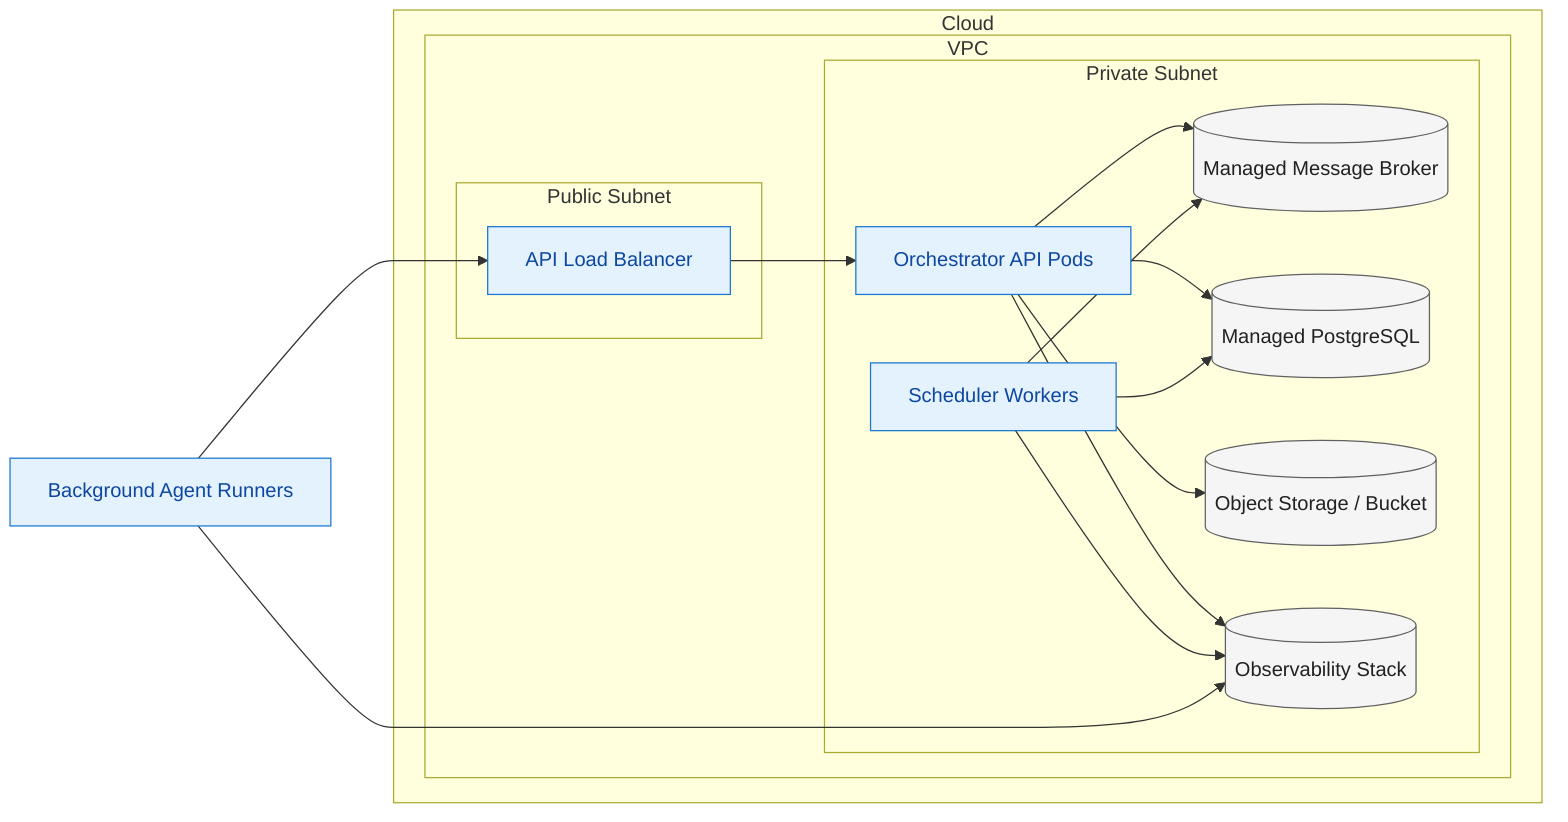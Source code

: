 %% Mermaid Deployment Diagram - Logical deployment topology

flowchart LR
    subgraph Cloud
        subgraph VPC
            subgraph Public Subnet
                LB[API Load Balancer]
            end
            subgraph Private Subnet
                API[Orchestrator API Pods]
                SCHED[Scheduler Workers]
                MQ[(Managed Message Broker)]
                DB[(Managed PostgreSQL)]
                OBJ[(Object Storage / Bucket)]
                OBS[(Observability Stack)]
            end
        end
    end

    LB --> API
    API --> DB
    API --> MQ
    SCHED --> MQ
    SCHED --> DB
    API --> OBJ
    API --> OBS
    SCHED --> OBS

    AGENTS[Background Agent Runners]
    AGENTS --> LB
    AGENTS --> OBS

    classDef node fill:#e3f2fd,stroke:#1976d2,stroke-width:1px,color:#0d47a1;
    classDef svc fill:#f5f5f5,stroke:#616161,stroke-width:1px,color:#212121;
    class LB,API,SCHED,AGENTS node;
    class MQ,DB,OBJ,OBS svc;